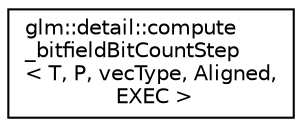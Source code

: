 digraph "Graphical Class Hierarchy"
{
 // LATEX_PDF_SIZE
  edge [fontname="Helvetica",fontsize="10",labelfontname="Helvetica",labelfontsize="10"];
  node [fontname="Helvetica",fontsize="10",shape=record];
  rankdir="LR";
  Node0 [label="glm::detail::compute\l_bitfieldBitCountStep\l\< T, P, vecType, Aligned,\l EXEC \>",height=0.2,width=0.4,color="black", fillcolor="white", style="filled",URL="$structglm_1_1detail_1_1compute__bitfield_bit_count_step.html",tooltip=" "];
}
